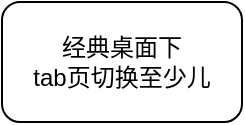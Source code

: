 <mxfile version="15.8.6" type="github"><diagram id="Xduw2hMRB9EVa4I6a3bL" name="Page-1"><mxGraphModel dx="1422" dy="762" grid="1" gridSize="10" guides="1" tooltips="1" connect="1" arrows="1" fold="1" page="1" pageScale="1" pageWidth="1169" pageHeight="827" math="0" shadow="0"><root><mxCell id="0"/><mxCell id="1" parent="0"/><mxCell id="4wl_8d7ll2N1OBCmQNkI-1" value="经典桌面下&lt;br&gt;tab页切换至少儿" style="rounded=1;whiteSpace=wrap;html=1;" parent="1" vertex="1"><mxGeometry x="500" y="110" width="120" height="60" as="geometry"/></mxCell></root></mxGraphModel></diagram></mxfile>
